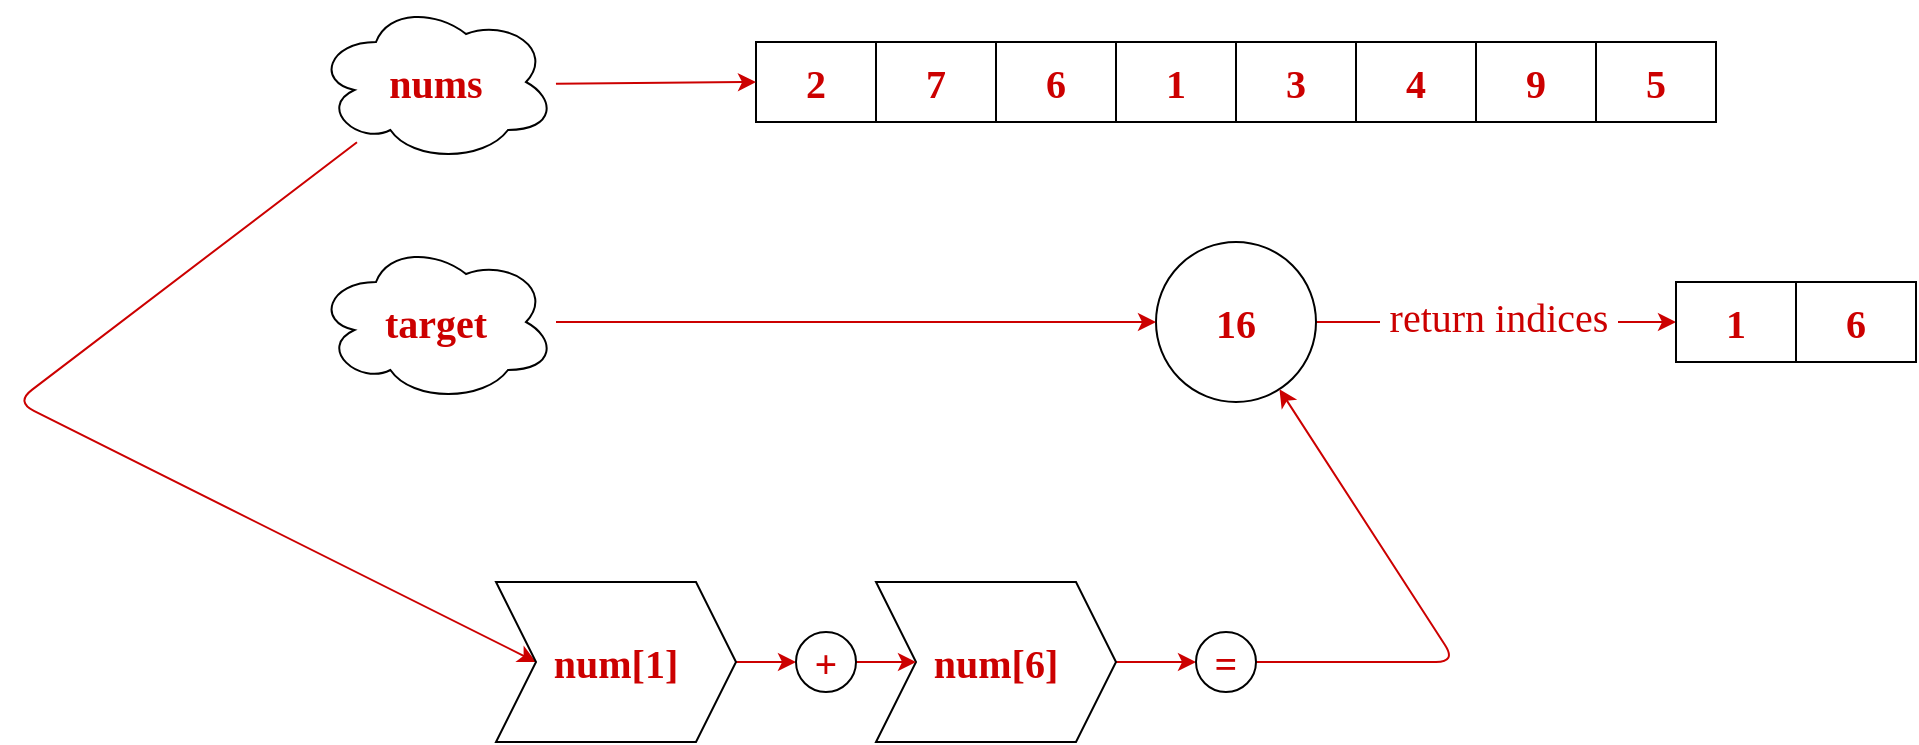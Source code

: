 <mxfile version="15.5.4" type="embed"><diagram id="8fDH00VN4XVu_BNRP9Dv" name="Requirements"><mxGraphModel dx="1748" dy="843" grid="1" gridSize="10" guides="1" tooltips="1" connect="1" arrows="1" fold="1" page="1" pageScale="1" pageWidth="850" pageHeight="1100" math="0" shadow="0"><root><mxCell id="4zMQ5vF5pb8kCvH4uofX-0"/><mxCell id="4zMQ5vF5pb8kCvH4uofX-1" parent="4zMQ5vF5pb8kCvH4uofX-0"/><mxCell id="2faauFwrrB6IHXT0-LsJ-0" value="" style="shape=table;html=1;whiteSpace=wrap;startSize=0;container=1;collapsible=0;childLayout=tableLayout;fontFamily=Radio Canada;fontSource=https%3A%2F%2Ffonts.googleapis.com%2Fcss%3Ffamily%3DRadio%2BCanada;fontSize=20;fontColor=#CC0000;fontStyle=1" parent="4zMQ5vF5pb8kCvH4uofX-1" vertex="1"><mxGeometry x="140" y="90" width="480" height="40" as="geometry"/></mxCell><mxCell id="2faauFwrrB6IHXT0-LsJ-1" value="" style="shape=partialRectangle;html=1;whiteSpace=wrap;collapsible=0;dropTarget=0;pointerEvents=0;fillColor=none;top=0;left=0;bottom=0;right=0;points=[[0,0.5],[1,0.5]];portConstraint=eastwest;fontFamily=Radio Canada;fontSource=https%3A%2F%2Ffonts.googleapis.com%2Fcss%3Ffamily%3DRadio%2BCanada;fontSize=20;fontColor=#CC0000;fontStyle=1" parent="2faauFwrrB6IHXT0-LsJ-0" vertex="1"><mxGeometry width="480" height="40" as="geometry"/></mxCell><mxCell id="2faauFwrrB6IHXT0-LsJ-2" value="2" style="shape=partialRectangle;html=1;whiteSpace=wrap;connectable=0;fillColor=none;top=0;left=0;bottom=0;right=0;overflow=hidden;pointerEvents=1;fontFamily=Radio Canada;fontSource=https%3A%2F%2Ffonts.googleapis.com%2Fcss%3Ffamily%3DRadio%2BCanada;fontSize=20;fontColor=#CC0000;fontStyle=1" parent="2faauFwrrB6IHXT0-LsJ-1" vertex="1"><mxGeometry width="60" height="40" as="geometry"><mxRectangle width="60" height="40" as="alternateBounds"/></mxGeometry></mxCell><mxCell id="2faauFwrrB6IHXT0-LsJ-3" value="7" style="shape=partialRectangle;html=1;whiteSpace=wrap;connectable=0;fillColor=none;top=0;left=0;bottom=0;right=0;overflow=hidden;pointerEvents=1;fontFamily=Radio Canada;fontSource=https%3A%2F%2Ffonts.googleapis.com%2Fcss%3Ffamily%3DRadio%2BCanada;fontSize=20;fontColor=#CC0000;fontStyle=1" parent="2faauFwrrB6IHXT0-LsJ-1" vertex="1"><mxGeometry x="60" width="60" height="40" as="geometry"><mxRectangle width="60" height="40" as="alternateBounds"/></mxGeometry></mxCell><mxCell id="2faauFwrrB6IHXT0-LsJ-4" value="6" style="shape=partialRectangle;html=1;whiteSpace=wrap;connectable=0;fillColor=none;top=0;left=0;bottom=0;right=0;overflow=hidden;pointerEvents=1;fontFamily=Radio Canada;fontSource=https%3A%2F%2Ffonts.googleapis.com%2Fcss%3Ffamily%3DRadio%2BCanada;fontSize=20;fontColor=#CC0000;fontStyle=1" parent="2faauFwrrB6IHXT0-LsJ-1" vertex="1"><mxGeometry x="120" width="60" height="40" as="geometry"><mxRectangle width="60" height="40" as="alternateBounds"/></mxGeometry></mxCell><mxCell id="2faauFwrrB6IHXT0-LsJ-13" value="1" style="shape=partialRectangle;html=1;whiteSpace=wrap;connectable=0;fillColor=none;top=0;left=0;bottom=0;right=0;overflow=hidden;pointerEvents=1;fontFamily=Radio Canada;fontSource=https%3A%2F%2Ffonts.googleapis.com%2Fcss%3Ffamily%3DRadio%2BCanada;fontSize=20;fontColor=#CC0000;fontStyle=1" parent="2faauFwrrB6IHXT0-LsJ-1" vertex="1"><mxGeometry x="180" width="60" height="40" as="geometry"><mxRectangle width="60" height="40" as="alternateBounds"/></mxGeometry></mxCell><mxCell id="2faauFwrrB6IHXT0-LsJ-14" value="3" style="shape=partialRectangle;html=1;whiteSpace=wrap;connectable=0;fillColor=none;top=0;left=0;bottom=0;right=0;overflow=hidden;pointerEvents=1;fontFamily=Radio Canada;fontSource=https%3A%2F%2Ffonts.googleapis.com%2Fcss%3Ffamily%3DRadio%2BCanada;fontSize=20;fontColor=#CC0000;fontStyle=1" parent="2faauFwrrB6IHXT0-LsJ-1" vertex="1"><mxGeometry x="240" width="60" height="40" as="geometry"><mxRectangle width="60" height="40" as="alternateBounds"/></mxGeometry></mxCell><mxCell id="2faauFwrrB6IHXT0-LsJ-15" value="4" style="shape=partialRectangle;html=1;whiteSpace=wrap;connectable=0;fillColor=none;top=0;left=0;bottom=0;right=0;overflow=hidden;pointerEvents=1;fontFamily=Radio Canada;fontSource=https%3A%2F%2Ffonts.googleapis.com%2Fcss%3Ffamily%3DRadio%2BCanada;fontSize=20;fontColor=#CC0000;fontStyle=1" parent="2faauFwrrB6IHXT0-LsJ-1" vertex="1"><mxGeometry x="300" width="60" height="40" as="geometry"><mxRectangle width="60" height="40" as="alternateBounds"/></mxGeometry></mxCell><mxCell id="2faauFwrrB6IHXT0-LsJ-16" value="9" style="shape=partialRectangle;html=1;whiteSpace=wrap;connectable=0;fillColor=none;top=0;left=0;bottom=0;right=0;overflow=hidden;pointerEvents=1;fontFamily=Radio Canada;fontSource=https%3A%2F%2Ffonts.googleapis.com%2Fcss%3Ffamily%3DRadio%2BCanada;fontSize=20;fontColor=#CC0000;fontStyle=1" parent="2faauFwrrB6IHXT0-LsJ-1" vertex="1"><mxGeometry x="360" width="60" height="40" as="geometry"><mxRectangle width="60" height="40" as="alternateBounds"/></mxGeometry></mxCell><mxCell id="2faauFwrrB6IHXT0-LsJ-17" value="5" style="shape=partialRectangle;html=1;whiteSpace=wrap;connectable=0;fillColor=none;top=0;left=0;bottom=0;right=0;overflow=hidden;pointerEvents=1;fontFamily=Radio Canada;fontSource=https%3A%2F%2Ffonts.googleapis.com%2Fcss%3Ffamily%3DRadio%2BCanada;fontSize=20;fontColor=#CC0000;fontStyle=1" parent="2faauFwrrB6IHXT0-LsJ-1" vertex="1"><mxGeometry x="420" width="60" height="40" as="geometry"><mxRectangle width="60" height="40" as="alternateBounds"/></mxGeometry></mxCell><mxCell id="MmtJ2nF-OQQSK0y8GNGk-22" style="edgeStyle=none;html=1;entryX=0;entryY=0.5;entryDx=0;entryDy=0;fontFamily=Radio Canada;fontSource=https%3A%2F%2Ffonts.googleapis.com%2Fcss%3Ffamily%3DRadio%2BCanada;fontSize=20;fontColor=#CC0000;strokeColor=#CC0000;" parent="4zMQ5vF5pb8kCvH4uofX-1" source="2faauFwrrB6IHXT0-LsJ-18" target="MmtJ2nF-OQQSK0y8GNGk-13" edge="1"><mxGeometry relative="1" as="geometry"/></mxCell><mxCell id="MmtJ2nF-OQQSK0y8GNGk-23" value="&amp;nbsp;return indices&amp;nbsp;" style="edgeLabel;html=1;align=center;verticalAlign=middle;resizable=0;points=[];fontSize=20;fontFamily=Radio Canada;fontColor=#CC0000;" parent="MmtJ2nF-OQQSK0y8GNGk-22" vertex="1" connectable="0"><mxGeometry x="-0.217" y="3" relative="1" as="geometry"><mxPoint x="20" as="offset"/></mxGeometry></mxCell><mxCell id="2faauFwrrB6IHXT0-LsJ-18" value="16" style="ellipse;whiteSpace=wrap;html=1;aspect=fixed;fontFamily=Radio Canada;fontSource=https%3A%2F%2Ffonts.googleapis.com%2Fcss%3Ffamily%3DRadio%2BCanada;fontSize=20;fontColor=#CC0000;fontStyle=1" parent="4zMQ5vF5pb8kCvH4uofX-1" vertex="1"><mxGeometry x="340" y="190" width="80" height="80" as="geometry"/></mxCell><mxCell id="MmtJ2nF-OQQSK0y8GNGk-0" style="edgeStyle=none;html=1;entryX=0;entryY=0.5;entryDx=0;entryDy=0;fontFamily=Radio Canada;fontSource=https%3A%2F%2Ffonts.googleapis.com%2Fcss%3Ffamily%3DRadio%2BCanada;fontSize=20;fontColor=#CC0000;strokeColor=#CC0000;fontStyle=1" parent="4zMQ5vF5pb8kCvH4uofX-1" source="2faauFwrrB6IHXT0-LsJ-19" target="2faauFwrrB6IHXT0-LsJ-1" edge="1"><mxGeometry relative="1" as="geometry"/></mxCell><mxCell id="MmtJ2nF-OQQSK0y8GNGk-11" style="edgeStyle=none;html=1;fontFamily=Radio Canada;fontSource=https%3A%2F%2Ffonts.googleapis.com%2Fcss%3Ffamily%3DRadio%2BCanada;fontSize=20;fontColor=#CC0000;strokeColor=#CC0000;entryX=0;entryY=0.5;entryDx=0;entryDy=0;fontStyle=1" parent="4zMQ5vF5pb8kCvH4uofX-1" source="2faauFwrrB6IHXT0-LsJ-19" target="MmtJ2nF-OQQSK0y8GNGk-3" edge="1"><mxGeometry relative="1" as="geometry"><Array as="points"><mxPoint x="-230" y="270"/></Array></mxGeometry></mxCell><mxCell id="2faauFwrrB6IHXT0-LsJ-19" value="nums" style="ellipse;shape=cloud;whiteSpace=wrap;html=1;fontFamily=Radio Canada;fontSource=https%3A%2F%2Ffonts.googleapis.com%2Fcss%3Ffamily%3DRadio%2BCanada;fontSize=20;fontColor=#CC0000;fontStyle=1" parent="4zMQ5vF5pb8kCvH4uofX-1" vertex="1"><mxGeometry x="-80" y="70" width="120" height="80" as="geometry"/></mxCell><mxCell id="MmtJ2nF-OQQSK0y8GNGk-2" style="edgeStyle=none;html=1;entryX=0;entryY=0.5;entryDx=0;entryDy=0;fontFamily=Radio Canada;fontSource=https%3A%2F%2Ffonts.googleapis.com%2Fcss%3Ffamily%3DRadio%2BCanada;fontSize=20;fontColor=#CC0000;strokeColor=#CC0000;fontStyle=1" parent="4zMQ5vF5pb8kCvH4uofX-1" source="MmtJ2nF-OQQSK0y8GNGk-1" target="2faauFwrrB6IHXT0-LsJ-18" edge="1"><mxGeometry relative="1" as="geometry"/></mxCell><mxCell id="MmtJ2nF-OQQSK0y8GNGk-1" value="target" style="ellipse;shape=cloud;whiteSpace=wrap;html=1;fontFamily=Radio Canada;fontSource=https%3A%2F%2Ffonts.googleapis.com%2Fcss%3Ffamily%3DRadio%2BCanada;fontSize=20;fontColor=#CC0000;fontStyle=1" parent="4zMQ5vF5pb8kCvH4uofX-1" vertex="1"><mxGeometry x="-80" y="190" width="120" height="80" as="geometry"/></mxCell><mxCell id="MmtJ2nF-OQQSK0y8GNGk-8" style="edgeStyle=none;html=1;entryX=0;entryY=0.5;entryDx=0;entryDy=0;fontFamily=Radio Canada;fontSource=https%3A%2F%2Ffonts.googleapis.com%2Fcss%3Ffamily%3DRadio%2BCanada;fontSize=20;fontColor=#CC0000;strokeColor=#CC0000;fontStyle=1" parent="4zMQ5vF5pb8kCvH4uofX-1" source="MmtJ2nF-OQQSK0y8GNGk-3" target="MmtJ2nF-OQQSK0y8GNGk-5" edge="1"><mxGeometry relative="1" as="geometry"/></mxCell><mxCell id="MmtJ2nF-OQQSK0y8GNGk-3" value="num[1]" style="shape=step;perimeter=stepPerimeter;whiteSpace=wrap;html=1;fixedSize=1;fontFamily=Radio Canada;fontSource=https%3A%2F%2Ffonts.googleapis.com%2Fcss%3Ffamily%3DRadio%2BCanada;fontSize=20;fontColor=#CC0000;fontStyle=1" parent="4zMQ5vF5pb8kCvH4uofX-1" vertex="1"><mxGeometry x="10" y="360" width="120" height="80" as="geometry"/></mxCell><mxCell id="MmtJ2nF-OQQSK0y8GNGk-10" style="edgeStyle=none;html=1;entryX=0;entryY=0.5;entryDx=0;entryDy=0;fontFamily=Radio Canada;fontSource=https%3A%2F%2Ffonts.googleapis.com%2Fcss%3Ffamily%3DRadio%2BCanada;fontSize=20;fontColor=#CC0000;strokeColor=#CC0000;fontStyle=1" parent="4zMQ5vF5pb8kCvH4uofX-1" source="MmtJ2nF-OQQSK0y8GNGk-4" target="MmtJ2nF-OQQSK0y8GNGk-6" edge="1"><mxGeometry relative="1" as="geometry"/></mxCell><mxCell id="MmtJ2nF-OQQSK0y8GNGk-4" value="num[6]" style="shape=step;perimeter=stepPerimeter;whiteSpace=wrap;html=1;fixedSize=1;fontFamily=Radio Canada;fontSource=https%3A%2F%2Ffonts.googleapis.com%2Fcss%3Ffamily%3DRadio%2BCanada;fontSize=20;fontColor=#CC0000;fontStyle=1" parent="4zMQ5vF5pb8kCvH4uofX-1" vertex="1"><mxGeometry x="200" y="360" width="120" height="80" as="geometry"/></mxCell><mxCell id="MmtJ2nF-OQQSK0y8GNGk-9" style="edgeStyle=none;html=1;entryX=0;entryY=0.5;entryDx=0;entryDy=0;fontFamily=Radio Canada;fontSource=https%3A%2F%2Ffonts.googleapis.com%2Fcss%3Ffamily%3DRadio%2BCanada;fontSize=20;fontColor=#CC0000;strokeColor=#CC0000;fontStyle=1" parent="4zMQ5vF5pb8kCvH4uofX-1" source="MmtJ2nF-OQQSK0y8GNGk-5" target="MmtJ2nF-OQQSK0y8GNGk-4" edge="1"><mxGeometry relative="1" as="geometry"/></mxCell><mxCell id="MmtJ2nF-OQQSK0y8GNGk-5" value="+" style="ellipse;whiteSpace=wrap;html=1;aspect=fixed;fontFamily=Radio Canada;fontSource=https%3A%2F%2Ffonts.googleapis.com%2Fcss%3Ffamily%3DRadio%2BCanada;fontSize=20;fontColor=#CC0000;fontStyle=1" parent="4zMQ5vF5pb8kCvH4uofX-1" vertex="1"><mxGeometry x="160" y="385" width="30" height="30" as="geometry"/></mxCell><mxCell id="MmtJ2nF-OQQSK0y8GNGk-7" style="edgeStyle=none;html=1;fontFamily=Radio Canada;fontSource=https%3A%2F%2Ffonts.googleapis.com%2Fcss%3Ffamily%3DRadio%2BCanada;fontSize=20;fontColor=#CC0000;strokeColor=#CC0000;fontStyle=1" parent="4zMQ5vF5pb8kCvH4uofX-1" source="MmtJ2nF-OQQSK0y8GNGk-6" target="2faauFwrrB6IHXT0-LsJ-18" edge="1"><mxGeometry relative="1" as="geometry"><Array as="points"><mxPoint x="490" y="400"/></Array></mxGeometry></mxCell><mxCell id="MmtJ2nF-OQQSK0y8GNGk-6" value="=" style="ellipse;whiteSpace=wrap;html=1;aspect=fixed;fontFamily=Radio Canada;fontSource=https%3A%2F%2Ffonts.googleapis.com%2Fcss%3Ffamily%3DRadio%2BCanada;fontSize=20;fontColor=#CC0000;fontStyle=1" parent="4zMQ5vF5pb8kCvH4uofX-1" vertex="1"><mxGeometry x="360" y="385" width="30" height="30" as="geometry"/></mxCell><mxCell id="MmtJ2nF-OQQSK0y8GNGk-12" value="" style="shape=table;html=1;whiteSpace=wrap;startSize=0;container=1;collapsible=0;childLayout=tableLayout;fontFamily=Radio Canada;fontSource=https%3A%2F%2Ffonts.googleapis.com%2Fcss%3Ffamily%3DRadio%2BCanada;fontSize=20;fontColor=#CC0000;fontStyle=1" parent="4zMQ5vF5pb8kCvH4uofX-1" vertex="1"><mxGeometry x="600" y="210" width="120" height="40" as="geometry"/></mxCell><mxCell id="MmtJ2nF-OQQSK0y8GNGk-13" value="" style="shape=partialRectangle;html=1;whiteSpace=wrap;collapsible=0;dropTarget=0;pointerEvents=0;fillColor=none;top=0;left=0;bottom=0;right=0;points=[[0,0.5],[1,0.5]];portConstraint=eastwest;fontFamily=Radio Canada;fontSource=https%3A%2F%2Ffonts.googleapis.com%2Fcss%3Ffamily%3DRadio%2BCanada;fontSize=20;fontColor=#CC0000;fontStyle=1" parent="MmtJ2nF-OQQSK0y8GNGk-12" vertex="1"><mxGeometry width="120" height="40" as="geometry"/></mxCell><mxCell id="MmtJ2nF-OQQSK0y8GNGk-14" value="1" style="shape=partialRectangle;html=1;whiteSpace=wrap;connectable=0;fillColor=none;top=0;left=0;bottom=0;right=0;overflow=hidden;pointerEvents=1;fontFamily=Radio Canada;fontSource=https%3A%2F%2Ffonts.googleapis.com%2Fcss%3Ffamily%3DRadio%2BCanada;fontSize=20;fontColor=#CC0000;fontStyle=1" parent="MmtJ2nF-OQQSK0y8GNGk-13" vertex="1"><mxGeometry width="60" height="40" as="geometry"><mxRectangle width="60" height="40" as="alternateBounds"/></mxGeometry></mxCell><mxCell id="MmtJ2nF-OQQSK0y8GNGk-15" value="6" style="shape=partialRectangle;html=1;whiteSpace=wrap;connectable=0;fillColor=none;top=0;left=0;bottom=0;right=0;overflow=hidden;pointerEvents=1;fontFamily=Radio Canada;fontSource=https%3A%2F%2Ffonts.googleapis.com%2Fcss%3Ffamily%3DRadio%2BCanada;fontSize=20;fontColor=#CC0000;fontStyle=1" parent="MmtJ2nF-OQQSK0y8GNGk-13" vertex="1"><mxGeometry x="60" width="60" height="40" as="geometry"><mxRectangle width="60" height="40" as="alternateBounds"/></mxGeometry></mxCell></root></mxGraphModel></diagram></mxfile>